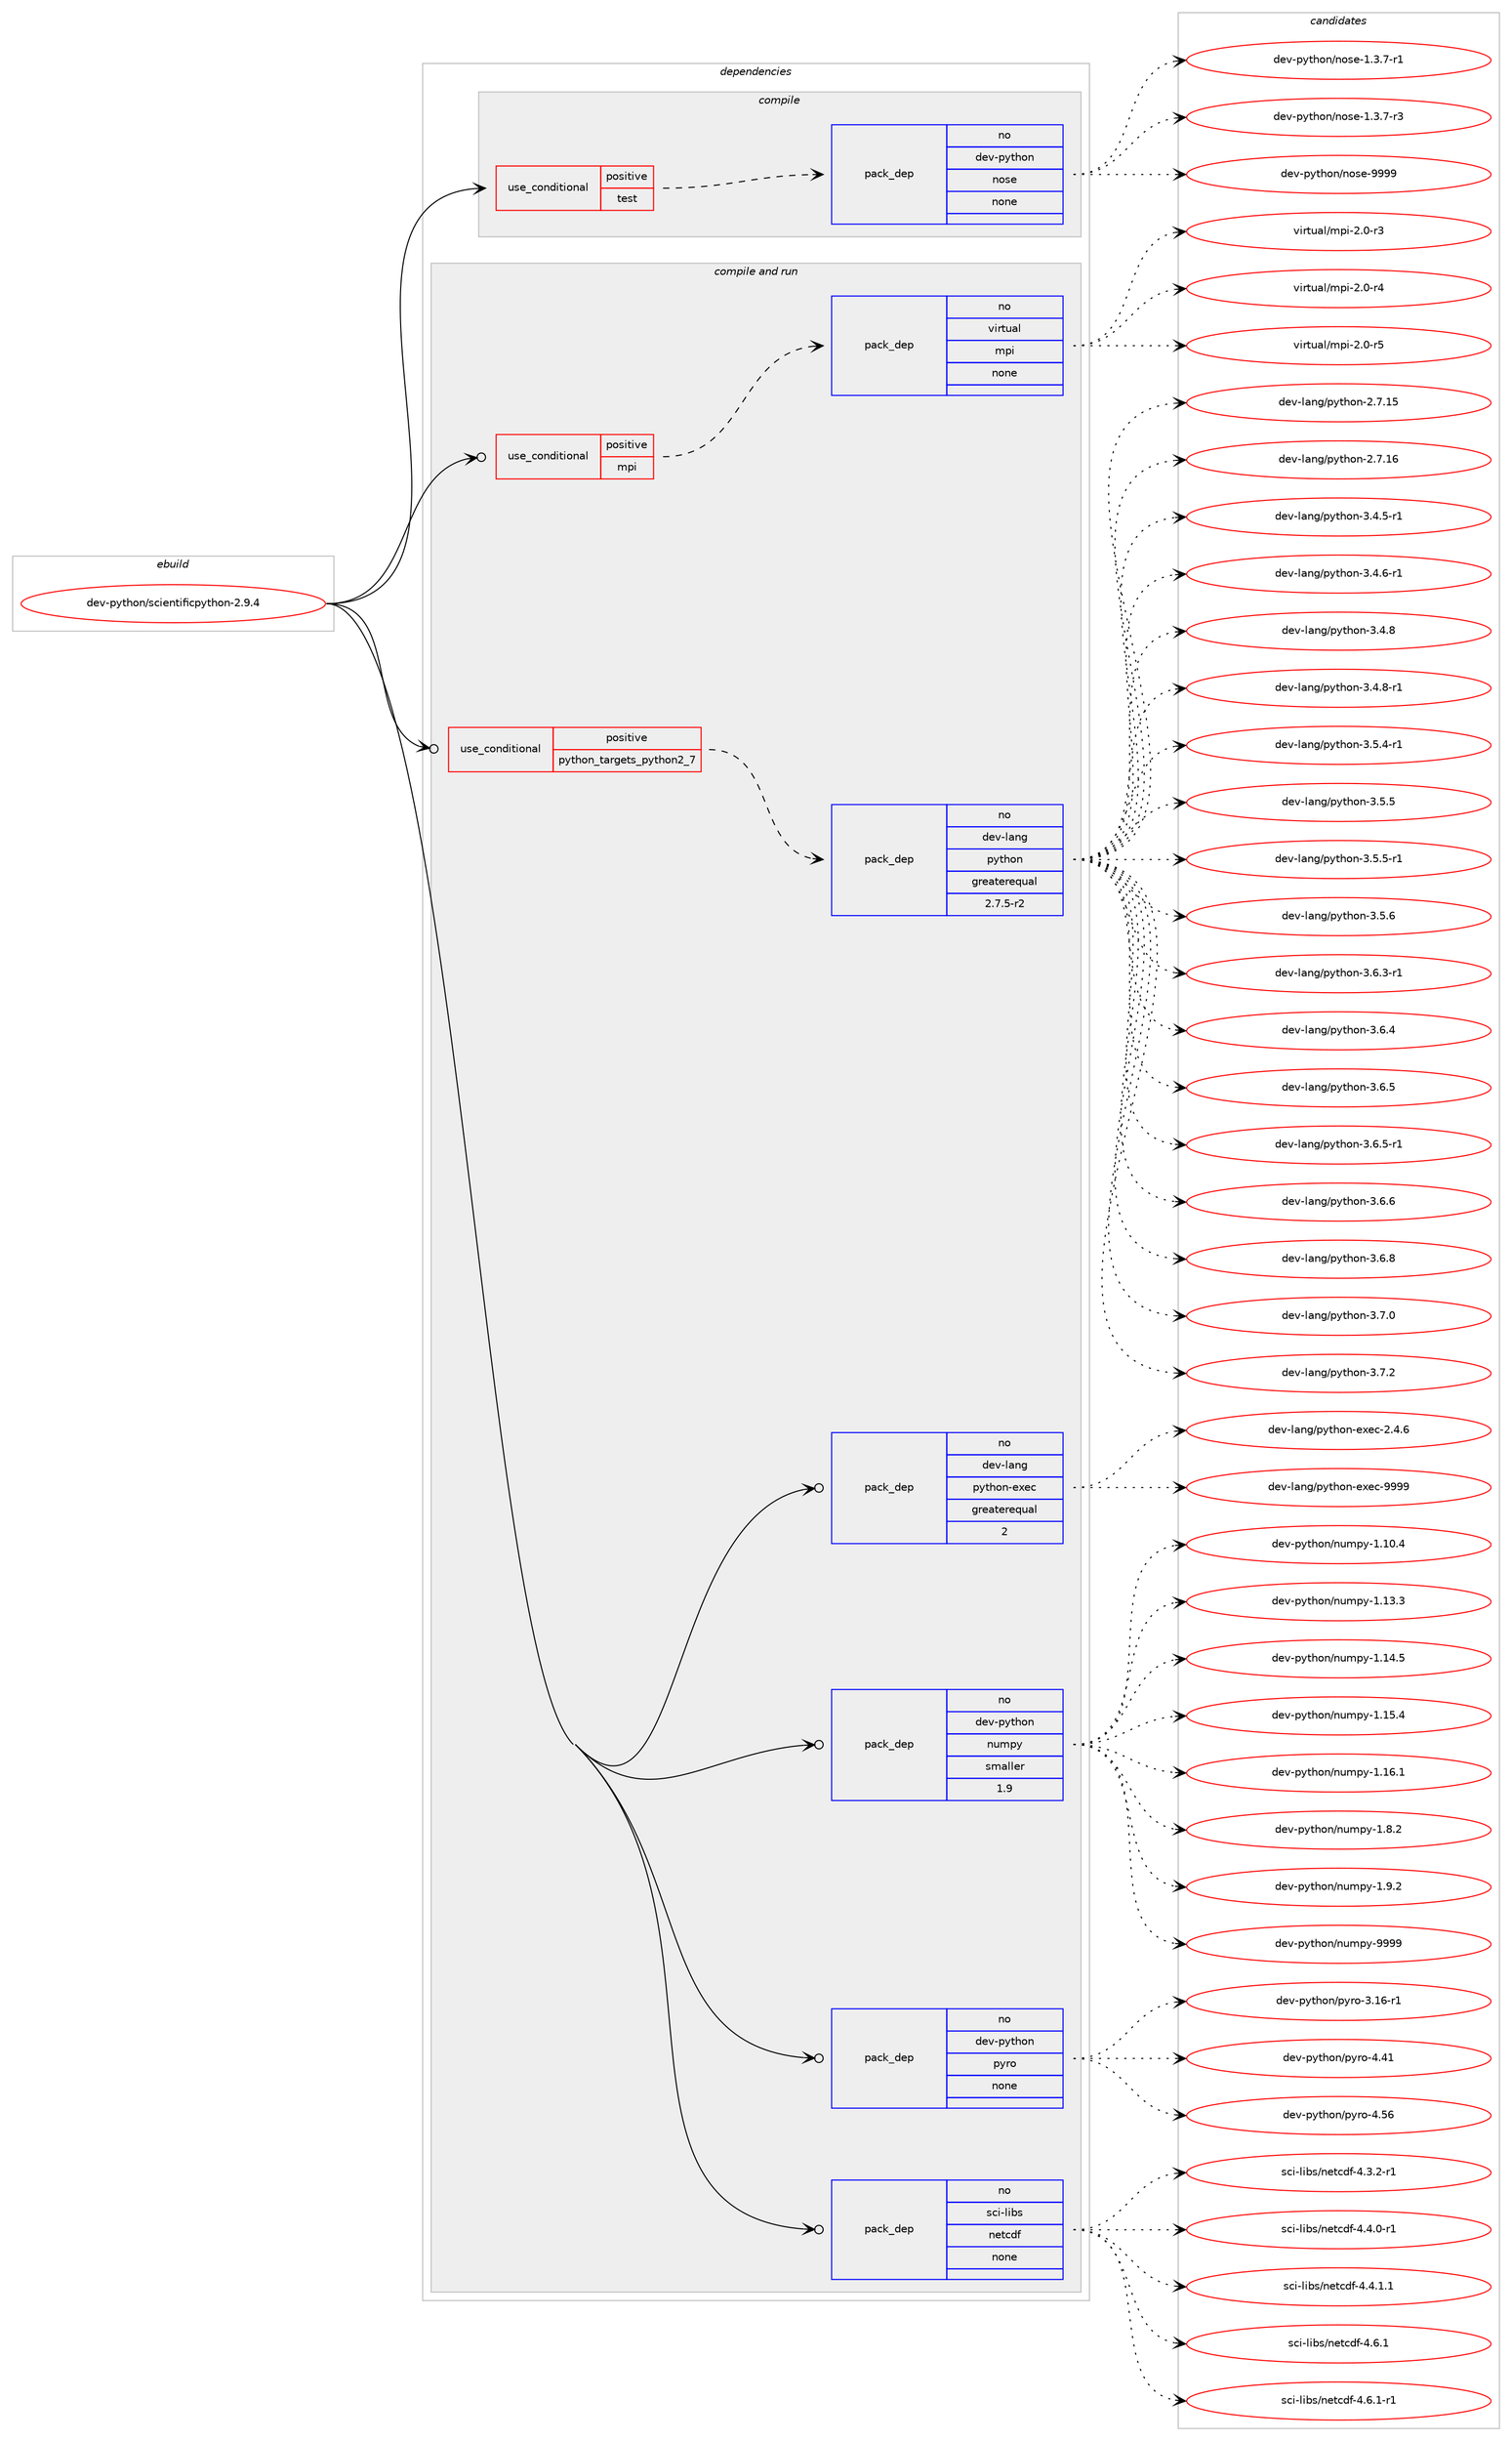 digraph prolog {

# *************
# Graph options
# *************

newrank=true;
concentrate=true;
compound=true;
graph [rankdir=LR,fontname=Helvetica,fontsize=10,ranksep=1.5];#, ranksep=2.5, nodesep=0.2];
edge  [arrowhead=vee];
node  [fontname=Helvetica,fontsize=10];

# **********
# The ebuild
# **********

subgraph cluster_leftcol {
color=gray;
rank=same;
label=<<i>ebuild</i>>;
id [label="dev-python/scientificpython-2.9.4", color=red, width=4, href="../dev-python/scientificpython-2.9.4.svg"];
}

# ****************
# The dependencies
# ****************

subgraph cluster_midcol {
color=gray;
label=<<i>dependencies</i>>;
subgraph cluster_compile {
fillcolor="#eeeeee";
style=filled;
label=<<i>compile</i>>;
subgraph cond384270 {
dependency1440297 [label=<<TABLE BORDER="0" CELLBORDER="1" CELLSPACING="0" CELLPADDING="4"><TR><TD ROWSPAN="3" CELLPADDING="10">use_conditional</TD></TR><TR><TD>positive</TD></TR><TR><TD>test</TD></TR></TABLE>>, shape=none, color=red];
subgraph pack1032665 {
dependency1440298 [label=<<TABLE BORDER="0" CELLBORDER="1" CELLSPACING="0" CELLPADDING="4" WIDTH="220"><TR><TD ROWSPAN="6" CELLPADDING="30">pack_dep</TD></TR><TR><TD WIDTH="110">no</TD></TR><TR><TD>dev-python</TD></TR><TR><TD>nose</TD></TR><TR><TD>none</TD></TR><TR><TD></TD></TR></TABLE>>, shape=none, color=blue];
}
dependency1440297:e -> dependency1440298:w [weight=20,style="dashed",arrowhead="vee"];
}
id:e -> dependency1440297:w [weight=20,style="solid",arrowhead="vee"];
}
subgraph cluster_compileandrun {
fillcolor="#eeeeee";
style=filled;
label=<<i>compile and run</i>>;
subgraph cond384271 {
dependency1440299 [label=<<TABLE BORDER="0" CELLBORDER="1" CELLSPACING="0" CELLPADDING="4"><TR><TD ROWSPAN="3" CELLPADDING="10">use_conditional</TD></TR><TR><TD>positive</TD></TR><TR><TD>mpi</TD></TR></TABLE>>, shape=none, color=red];
subgraph pack1032666 {
dependency1440300 [label=<<TABLE BORDER="0" CELLBORDER="1" CELLSPACING="0" CELLPADDING="4" WIDTH="220"><TR><TD ROWSPAN="6" CELLPADDING="30">pack_dep</TD></TR><TR><TD WIDTH="110">no</TD></TR><TR><TD>virtual</TD></TR><TR><TD>mpi</TD></TR><TR><TD>none</TD></TR><TR><TD></TD></TR></TABLE>>, shape=none, color=blue];
}
dependency1440299:e -> dependency1440300:w [weight=20,style="dashed",arrowhead="vee"];
}
id:e -> dependency1440299:w [weight=20,style="solid",arrowhead="odotvee"];
subgraph cond384272 {
dependency1440301 [label=<<TABLE BORDER="0" CELLBORDER="1" CELLSPACING="0" CELLPADDING="4"><TR><TD ROWSPAN="3" CELLPADDING="10">use_conditional</TD></TR><TR><TD>positive</TD></TR><TR><TD>python_targets_python2_7</TD></TR></TABLE>>, shape=none, color=red];
subgraph pack1032667 {
dependency1440302 [label=<<TABLE BORDER="0" CELLBORDER="1" CELLSPACING="0" CELLPADDING="4" WIDTH="220"><TR><TD ROWSPAN="6" CELLPADDING="30">pack_dep</TD></TR><TR><TD WIDTH="110">no</TD></TR><TR><TD>dev-lang</TD></TR><TR><TD>python</TD></TR><TR><TD>greaterequal</TD></TR><TR><TD>2.7.5-r2</TD></TR></TABLE>>, shape=none, color=blue];
}
dependency1440301:e -> dependency1440302:w [weight=20,style="dashed",arrowhead="vee"];
}
id:e -> dependency1440301:w [weight=20,style="solid",arrowhead="odotvee"];
subgraph pack1032668 {
dependency1440303 [label=<<TABLE BORDER="0" CELLBORDER="1" CELLSPACING="0" CELLPADDING="4" WIDTH="220"><TR><TD ROWSPAN="6" CELLPADDING="30">pack_dep</TD></TR><TR><TD WIDTH="110">no</TD></TR><TR><TD>dev-lang</TD></TR><TR><TD>python-exec</TD></TR><TR><TD>greaterequal</TD></TR><TR><TD>2</TD></TR></TABLE>>, shape=none, color=blue];
}
id:e -> dependency1440303:w [weight=20,style="solid",arrowhead="odotvee"];
subgraph pack1032669 {
dependency1440304 [label=<<TABLE BORDER="0" CELLBORDER="1" CELLSPACING="0" CELLPADDING="4" WIDTH="220"><TR><TD ROWSPAN="6" CELLPADDING="30">pack_dep</TD></TR><TR><TD WIDTH="110">no</TD></TR><TR><TD>dev-python</TD></TR><TR><TD>numpy</TD></TR><TR><TD>smaller</TD></TR><TR><TD>1.9</TD></TR></TABLE>>, shape=none, color=blue];
}
id:e -> dependency1440304:w [weight=20,style="solid",arrowhead="odotvee"];
subgraph pack1032670 {
dependency1440305 [label=<<TABLE BORDER="0" CELLBORDER="1" CELLSPACING="0" CELLPADDING="4" WIDTH="220"><TR><TD ROWSPAN="6" CELLPADDING="30">pack_dep</TD></TR><TR><TD WIDTH="110">no</TD></TR><TR><TD>dev-python</TD></TR><TR><TD>pyro</TD></TR><TR><TD>none</TD></TR><TR><TD></TD></TR></TABLE>>, shape=none, color=blue];
}
id:e -> dependency1440305:w [weight=20,style="solid",arrowhead="odotvee"];
subgraph pack1032671 {
dependency1440306 [label=<<TABLE BORDER="0" CELLBORDER="1" CELLSPACING="0" CELLPADDING="4" WIDTH="220"><TR><TD ROWSPAN="6" CELLPADDING="30">pack_dep</TD></TR><TR><TD WIDTH="110">no</TD></TR><TR><TD>sci-libs</TD></TR><TR><TD>netcdf</TD></TR><TR><TD>none</TD></TR><TR><TD></TD></TR></TABLE>>, shape=none, color=blue];
}
id:e -> dependency1440306:w [weight=20,style="solid",arrowhead="odotvee"];
}
subgraph cluster_run {
fillcolor="#eeeeee";
style=filled;
label=<<i>run</i>>;
}
}

# **************
# The candidates
# **************

subgraph cluster_choices {
rank=same;
color=gray;
label=<<i>candidates</i>>;

subgraph choice1032665 {
color=black;
nodesep=1;
choice10010111845112121116104111110471101111151014549465146554511449 [label="dev-python/nose-1.3.7-r1", color=red, width=4,href="../dev-python/nose-1.3.7-r1.svg"];
choice10010111845112121116104111110471101111151014549465146554511451 [label="dev-python/nose-1.3.7-r3", color=red, width=4,href="../dev-python/nose-1.3.7-r3.svg"];
choice10010111845112121116104111110471101111151014557575757 [label="dev-python/nose-9999", color=red, width=4,href="../dev-python/nose-9999.svg"];
dependency1440298:e -> choice10010111845112121116104111110471101111151014549465146554511449:w [style=dotted,weight="100"];
dependency1440298:e -> choice10010111845112121116104111110471101111151014549465146554511451:w [style=dotted,weight="100"];
dependency1440298:e -> choice10010111845112121116104111110471101111151014557575757:w [style=dotted,weight="100"];
}
subgraph choice1032666 {
color=black;
nodesep=1;
choice1181051141161179710847109112105455046484511451 [label="virtual/mpi-2.0-r3", color=red, width=4,href="../virtual/mpi-2.0-r3.svg"];
choice1181051141161179710847109112105455046484511452 [label="virtual/mpi-2.0-r4", color=red, width=4,href="../virtual/mpi-2.0-r4.svg"];
choice1181051141161179710847109112105455046484511453 [label="virtual/mpi-2.0-r5", color=red, width=4,href="../virtual/mpi-2.0-r5.svg"];
dependency1440300:e -> choice1181051141161179710847109112105455046484511451:w [style=dotted,weight="100"];
dependency1440300:e -> choice1181051141161179710847109112105455046484511452:w [style=dotted,weight="100"];
dependency1440300:e -> choice1181051141161179710847109112105455046484511453:w [style=dotted,weight="100"];
}
subgraph choice1032667 {
color=black;
nodesep=1;
choice10010111845108971101034711212111610411111045504655464953 [label="dev-lang/python-2.7.15", color=red, width=4,href="../dev-lang/python-2.7.15.svg"];
choice10010111845108971101034711212111610411111045504655464954 [label="dev-lang/python-2.7.16", color=red, width=4,href="../dev-lang/python-2.7.16.svg"];
choice1001011184510897110103471121211161041111104551465246534511449 [label="dev-lang/python-3.4.5-r1", color=red, width=4,href="../dev-lang/python-3.4.5-r1.svg"];
choice1001011184510897110103471121211161041111104551465246544511449 [label="dev-lang/python-3.4.6-r1", color=red, width=4,href="../dev-lang/python-3.4.6-r1.svg"];
choice100101118451089711010347112121116104111110455146524656 [label="dev-lang/python-3.4.8", color=red, width=4,href="../dev-lang/python-3.4.8.svg"];
choice1001011184510897110103471121211161041111104551465246564511449 [label="dev-lang/python-3.4.8-r1", color=red, width=4,href="../dev-lang/python-3.4.8-r1.svg"];
choice1001011184510897110103471121211161041111104551465346524511449 [label="dev-lang/python-3.5.4-r1", color=red, width=4,href="../dev-lang/python-3.5.4-r1.svg"];
choice100101118451089711010347112121116104111110455146534653 [label="dev-lang/python-3.5.5", color=red, width=4,href="../dev-lang/python-3.5.5.svg"];
choice1001011184510897110103471121211161041111104551465346534511449 [label="dev-lang/python-3.5.5-r1", color=red, width=4,href="../dev-lang/python-3.5.5-r1.svg"];
choice100101118451089711010347112121116104111110455146534654 [label="dev-lang/python-3.5.6", color=red, width=4,href="../dev-lang/python-3.5.6.svg"];
choice1001011184510897110103471121211161041111104551465446514511449 [label="dev-lang/python-3.6.3-r1", color=red, width=4,href="../dev-lang/python-3.6.3-r1.svg"];
choice100101118451089711010347112121116104111110455146544652 [label="dev-lang/python-3.6.4", color=red, width=4,href="../dev-lang/python-3.6.4.svg"];
choice100101118451089711010347112121116104111110455146544653 [label="dev-lang/python-3.6.5", color=red, width=4,href="../dev-lang/python-3.6.5.svg"];
choice1001011184510897110103471121211161041111104551465446534511449 [label="dev-lang/python-3.6.5-r1", color=red, width=4,href="../dev-lang/python-3.6.5-r1.svg"];
choice100101118451089711010347112121116104111110455146544654 [label="dev-lang/python-3.6.6", color=red, width=4,href="../dev-lang/python-3.6.6.svg"];
choice100101118451089711010347112121116104111110455146544656 [label="dev-lang/python-3.6.8", color=red, width=4,href="../dev-lang/python-3.6.8.svg"];
choice100101118451089711010347112121116104111110455146554648 [label="dev-lang/python-3.7.0", color=red, width=4,href="../dev-lang/python-3.7.0.svg"];
choice100101118451089711010347112121116104111110455146554650 [label="dev-lang/python-3.7.2", color=red, width=4,href="../dev-lang/python-3.7.2.svg"];
dependency1440302:e -> choice10010111845108971101034711212111610411111045504655464953:w [style=dotted,weight="100"];
dependency1440302:e -> choice10010111845108971101034711212111610411111045504655464954:w [style=dotted,weight="100"];
dependency1440302:e -> choice1001011184510897110103471121211161041111104551465246534511449:w [style=dotted,weight="100"];
dependency1440302:e -> choice1001011184510897110103471121211161041111104551465246544511449:w [style=dotted,weight="100"];
dependency1440302:e -> choice100101118451089711010347112121116104111110455146524656:w [style=dotted,weight="100"];
dependency1440302:e -> choice1001011184510897110103471121211161041111104551465246564511449:w [style=dotted,weight="100"];
dependency1440302:e -> choice1001011184510897110103471121211161041111104551465346524511449:w [style=dotted,weight="100"];
dependency1440302:e -> choice100101118451089711010347112121116104111110455146534653:w [style=dotted,weight="100"];
dependency1440302:e -> choice1001011184510897110103471121211161041111104551465346534511449:w [style=dotted,weight="100"];
dependency1440302:e -> choice100101118451089711010347112121116104111110455146534654:w [style=dotted,weight="100"];
dependency1440302:e -> choice1001011184510897110103471121211161041111104551465446514511449:w [style=dotted,weight="100"];
dependency1440302:e -> choice100101118451089711010347112121116104111110455146544652:w [style=dotted,weight="100"];
dependency1440302:e -> choice100101118451089711010347112121116104111110455146544653:w [style=dotted,weight="100"];
dependency1440302:e -> choice1001011184510897110103471121211161041111104551465446534511449:w [style=dotted,weight="100"];
dependency1440302:e -> choice100101118451089711010347112121116104111110455146544654:w [style=dotted,weight="100"];
dependency1440302:e -> choice100101118451089711010347112121116104111110455146544656:w [style=dotted,weight="100"];
dependency1440302:e -> choice100101118451089711010347112121116104111110455146554648:w [style=dotted,weight="100"];
dependency1440302:e -> choice100101118451089711010347112121116104111110455146554650:w [style=dotted,weight="100"];
}
subgraph choice1032668 {
color=black;
nodesep=1;
choice1001011184510897110103471121211161041111104510112010199455046524654 [label="dev-lang/python-exec-2.4.6", color=red, width=4,href="../dev-lang/python-exec-2.4.6.svg"];
choice10010111845108971101034711212111610411111045101120101994557575757 [label="dev-lang/python-exec-9999", color=red, width=4,href="../dev-lang/python-exec-9999.svg"];
dependency1440303:e -> choice1001011184510897110103471121211161041111104510112010199455046524654:w [style=dotted,weight="100"];
dependency1440303:e -> choice10010111845108971101034711212111610411111045101120101994557575757:w [style=dotted,weight="100"];
}
subgraph choice1032669 {
color=black;
nodesep=1;
choice100101118451121211161041111104711011710911212145494649484652 [label="dev-python/numpy-1.10.4", color=red, width=4,href="../dev-python/numpy-1.10.4.svg"];
choice100101118451121211161041111104711011710911212145494649514651 [label="dev-python/numpy-1.13.3", color=red, width=4,href="../dev-python/numpy-1.13.3.svg"];
choice100101118451121211161041111104711011710911212145494649524653 [label="dev-python/numpy-1.14.5", color=red, width=4,href="../dev-python/numpy-1.14.5.svg"];
choice100101118451121211161041111104711011710911212145494649534652 [label="dev-python/numpy-1.15.4", color=red, width=4,href="../dev-python/numpy-1.15.4.svg"];
choice100101118451121211161041111104711011710911212145494649544649 [label="dev-python/numpy-1.16.1", color=red, width=4,href="../dev-python/numpy-1.16.1.svg"];
choice1001011184511212111610411111047110117109112121454946564650 [label="dev-python/numpy-1.8.2", color=red, width=4,href="../dev-python/numpy-1.8.2.svg"];
choice1001011184511212111610411111047110117109112121454946574650 [label="dev-python/numpy-1.9.2", color=red, width=4,href="../dev-python/numpy-1.9.2.svg"];
choice10010111845112121116104111110471101171091121214557575757 [label="dev-python/numpy-9999", color=red, width=4,href="../dev-python/numpy-9999.svg"];
dependency1440304:e -> choice100101118451121211161041111104711011710911212145494649484652:w [style=dotted,weight="100"];
dependency1440304:e -> choice100101118451121211161041111104711011710911212145494649514651:w [style=dotted,weight="100"];
dependency1440304:e -> choice100101118451121211161041111104711011710911212145494649524653:w [style=dotted,weight="100"];
dependency1440304:e -> choice100101118451121211161041111104711011710911212145494649534652:w [style=dotted,weight="100"];
dependency1440304:e -> choice100101118451121211161041111104711011710911212145494649544649:w [style=dotted,weight="100"];
dependency1440304:e -> choice1001011184511212111610411111047110117109112121454946564650:w [style=dotted,weight="100"];
dependency1440304:e -> choice1001011184511212111610411111047110117109112121454946574650:w [style=dotted,weight="100"];
dependency1440304:e -> choice10010111845112121116104111110471101171091121214557575757:w [style=dotted,weight="100"];
}
subgraph choice1032670 {
color=black;
nodesep=1;
choice100101118451121211161041111104711212111411145514649544511449 [label="dev-python/pyro-3.16-r1", color=red, width=4,href="../dev-python/pyro-3.16-r1.svg"];
choice10010111845112121116104111110471121211141114552465249 [label="dev-python/pyro-4.41", color=red, width=4,href="../dev-python/pyro-4.41.svg"];
choice10010111845112121116104111110471121211141114552465354 [label="dev-python/pyro-4.56", color=red, width=4,href="../dev-python/pyro-4.56.svg"];
dependency1440305:e -> choice100101118451121211161041111104711212111411145514649544511449:w [style=dotted,weight="100"];
dependency1440305:e -> choice10010111845112121116104111110471121211141114552465249:w [style=dotted,weight="100"];
dependency1440305:e -> choice10010111845112121116104111110471121211141114552465354:w [style=dotted,weight="100"];
}
subgraph choice1032671 {
color=black;
nodesep=1;
choice11599105451081059811547110101116991001024552465146504511449 [label="sci-libs/netcdf-4.3.2-r1", color=red, width=4,href="../sci-libs/netcdf-4.3.2-r1.svg"];
choice11599105451081059811547110101116991001024552465246484511449 [label="sci-libs/netcdf-4.4.0-r1", color=red, width=4,href="../sci-libs/netcdf-4.4.0-r1.svg"];
choice11599105451081059811547110101116991001024552465246494649 [label="sci-libs/netcdf-4.4.1.1", color=red, width=4,href="../sci-libs/netcdf-4.4.1.1.svg"];
choice1159910545108105981154711010111699100102455246544649 [label="sci-libs/netcdf-4.6.1", color=red, width=4,href="../sci-libs/netcdf-4.6.1.svg"];
choice11599105451081059811547110101116991001024552465446494511449 [label="sci-libs/netcdf-4.6.1-r1", color=red, width=4,href="../sci-libs/netcdf-4.6.1-r1.svg"];
dependency1440306:e -> choice11599105451081059811547110101116991001024552465146504511449:w [style=dotted,weight="100"];
dependency1440306:e -> choice11599105451081059811547110101116991001024552465246484511449:w [style=dotted,weight="100"];
dependency1440306:e -> choice11599105451081059811547110101116991001024552465246494649:w [style=dotted,weight="100"];
dependency1440306:e -> choice1159910545108105981154711010111699100102455246544649:w [style=dotted,weight="100"];
dependency1440306:e -> choice11599105451081059811547110101116991001024552465446494511449:w [style=dotted,weight="100"];
}
}

}
